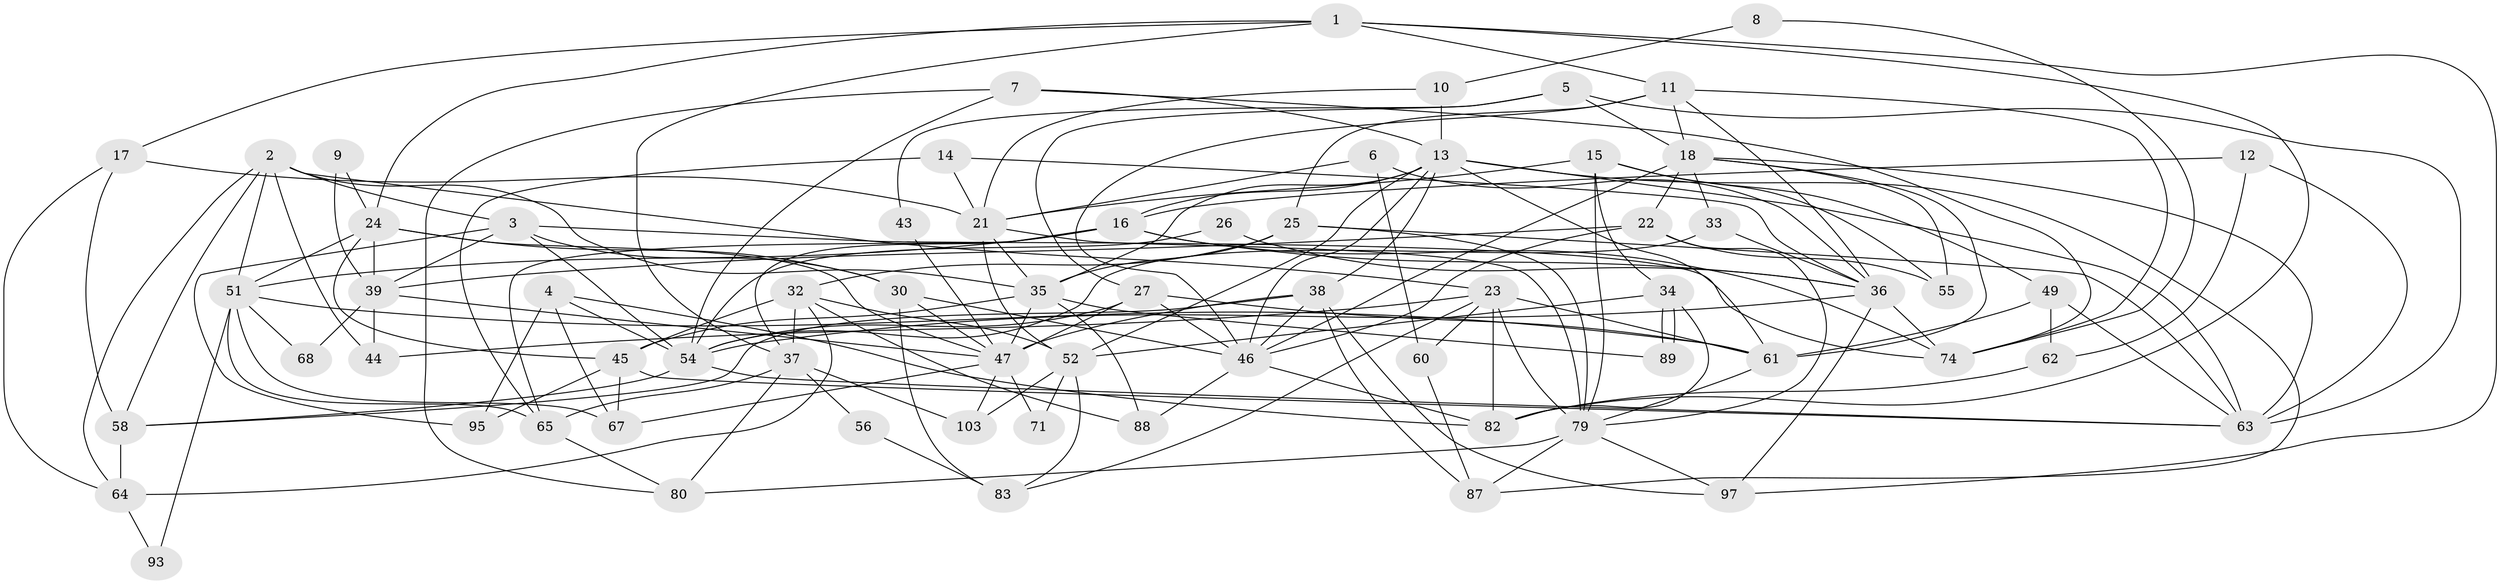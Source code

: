 // Generated by graph-tools (version 1.1) at 2025/52/02/27/25 19:52:08]
// undirected, 67 vertices, 170 edges
graph export_dot {
graph [start="1"]
  node [color=gray90,style=filled];
  1 [super="+20"];
  2 [super="+19"];
  3 [super="+50"];
  4;
  5 [super="+94"];
  6;
  7;
  8;
  9;
  10;
  11 [super="+31"];
  12;
  13 [super="+28"];
  14;
  15 [super="+42"];
  16 [super="+102"];
  17;
  18 [super="+78"];
  21 [super="+76"];
  22 [super="+73"];
  23 [super="+29"];
  24 [super="+72"];
  25 [super="+53"];
  26;
  27 [super="+66"];
  30 [super="+48"];
  32 [super="+81"];
  33;
  34 [super="+59"];
  35 [super="+90"];
  36 [super="+101"];
  37 [super="+91"];
  38 [super="+41"];
  39 [super="+40"];
  43;
  44;
  45 [super="+86"];
  46 [super="+98"];
  47 [super="+57"];
  49 [super="+84"];
  51 [super="+77"];
  52 [super="+69"];
  54 [super="+104"];
  55;
  56;
  58 [super="+75"];
  60;
  61 [super="+100"];
  62;
  63 [super="+92"];
  64 [super="+70"];
  65;
  67;
  68;
  71;
  74;
  79 [super="+85"];
  80 [super="+96"];
  82 [super="+99"];
  83;
  87;
  88;
  89;
  93;
  95;
  97;
  103;
  1 -- 24;
  1 -- 17;
  1 -- 82;
  1 -- 97;
  1 -- 37;
  1 -- 11;
  2 -- 3;
  2 -- 44;
  2 -- 23;
  2 -- 51;
  2 -- 64;
  2 -- 35;
  2 -- 58;
  3 -- 95;
  3 -- 54;
  3 -- 74;
  3 -- 30;
  3 -- 39;
  4 -- 54;
  4 -- 67;
  4 -- 82;
  4 -- 95;
  5 -- 27;
  5 -- 43;
  5 -- 63;
  5 -- 18;
  6 -- 60;
  6 -- 36;
  6 -- 21;
  7 -- 13;
  7 -- 74;
  7 -- 54;
  7 -- 80;
  8 -- 74;
  8 -- 10;
  9 -- 39;
  9 -- 24;
  10 -- 21;
  10 -- 13;
  11 -- 46;
  11 -- 25;
  11 -- 18;
  11 -- 74;
  11 -- 36;
  12 -- 16;
  12 -- 62;
  12 -- 63;
  13 -- 52;
  13 -- 16;
  13 -- 61;
  13 -- 87;
  13 -- 63;
  13 -- 35;
  13 -- 46;
  13 -- 38;
  14 -- 36;
  14 -- 65;
  14 -- 21;
  15 -- 55;
  15 -- 21;
  15 -- 34;
  15 -- 49;
  15 -- 79;
  16 -- 36;
  16 -- 65;
  16 -- 74;
  16 -- 37;
  16 -- 51;
  17 -- 64;
  17 -- 21;
  17 -- 58;
  18 -- 63;
  18 -- 55;
  18 -- 22;
  18 -- 33;
  18 -- 61;
  18 -- 46;
  21 -- 35;
  21 -- 52;
  21 -- 79;
  22 -- 79;
  22 -- 55;
  22 -- 46;
  22 -- 39;
  23 -- 61;
  23 -- 82;
  23 -- 83;
  23 -- 44;
  23 -- 60;
  23 -- 79;
  24 -- 51;
  24 -- 45;
  24 -- 47;
  24 -- 30;
  24 -- 39;
  25 -- 63;
  25 -- 79;
  25 -- 35;
  25 -- 32;
  26 -- 54;
  26 -- 36;
  27 -- 46;
  27 -- 54;
  27 -- 47;
  27 -- 61;
  30 -- 46;
  30 -- 83;
  30 -- 47;
  32 -- 88;
  32 -- 64;
  32 -- 52;
  32 -- 37;
  32 -- 45;
  33 -- 36;
  33 -- 54;
  34 -- 89;
  34 -- 89;
  34 -- 52;
  34 -- 82;
  35 -- 88;
  35 -- 89;
  35 -- 47;
  35 -- 45;
  36 -- 74;
  36 -- 97;
  36 -- 54;
  37 -- 65;
  37 -- 80;
  37 -- 103;
  37 -- 56;
  38 -- 87;
  38 -- 58;
  38 -- 46;
  38 -- 97;
  38 -- 47;
  39 -- 44;
  39 -- 68;
  39 -- 47;
  43 -- 47;
  45 -- 67;
  45 -- 95;
  45 -- 63;
  46 -- 88;
  46 -- 82;
  47 -- 67;
  47 -- 71;
  47 -- 103;
  49 -- 61;
  49 -- 63;
  49 -- 62;
  51 -- 65;
  51 -- 67;
  51 -- 61;
  51 -- 68;
  51 -- 93;
  52 -- 83;
  52 -- 103;
  52 -- 71;
  54 -- 58;
  54 -- 63;
  56 -- 83;
  58 -- 64;
  60 -- 87;
  61 -- 79;
  62 -- 82;
  64 -- 93;
  65 -- 80;
  79 -- 80;
  79 -- 87;
  79 -- 97;
}
